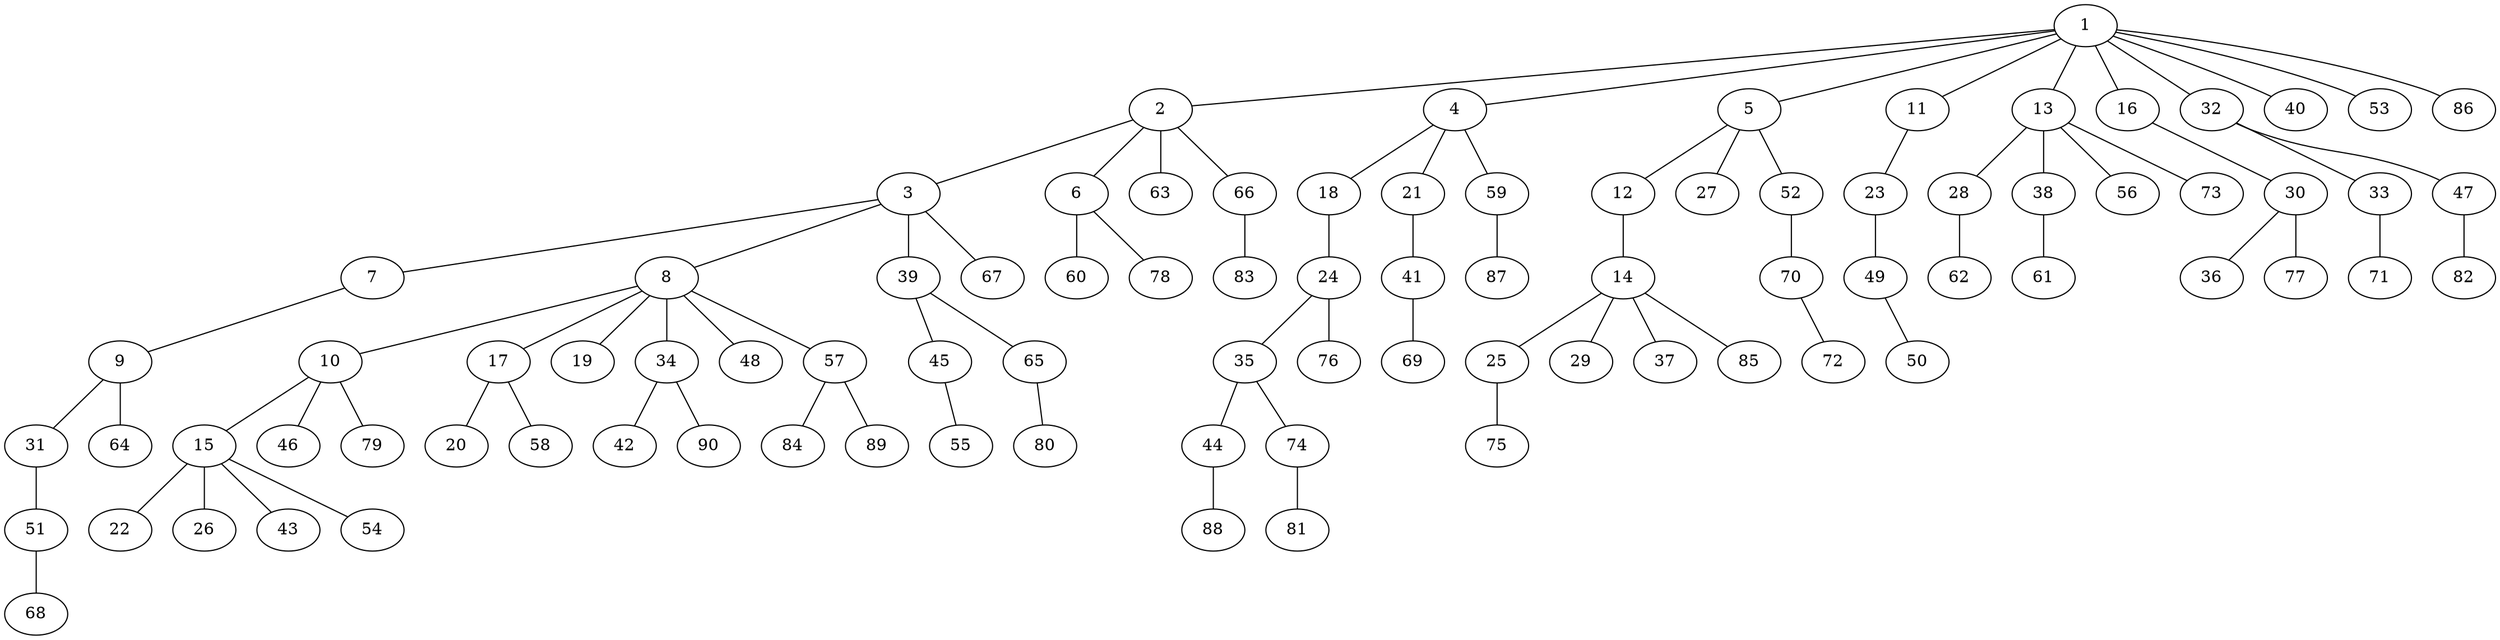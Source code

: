 graph graphname {1--2
1--4
1--5
1--11
1--13
1--16
1--32
1--40
1--53
1--86
2--3
2--6
2--63
2--66
3--7
3--8
3--39
3--67
4--18
4--21
4--59
5--12
5--27
5--52
6--60
6--78
7--9
8--10
8--17
8--19
8--34
8--48
8--57
9--31
9--64
10--15
10--46
10--79
11--23
12--14
13--28
13--38
13--56
13--73
14--25
14--29
14--37
14--85
15--22
15--26
15--43
15--54
16--30
17--20
17--58
18--24
21--41
23--49
24--35
24--76
25--75
28--62
30--36
30--77
31--51
32--33
32--47
33--71
34--42
34--90
35--44
35--74
38--61
39--45
39--65
41--69
44--88
45--55
47--82
49--50
51--68
52--70
57--84
57--89
59--87
65--80
66--83
70--72
74--81
}